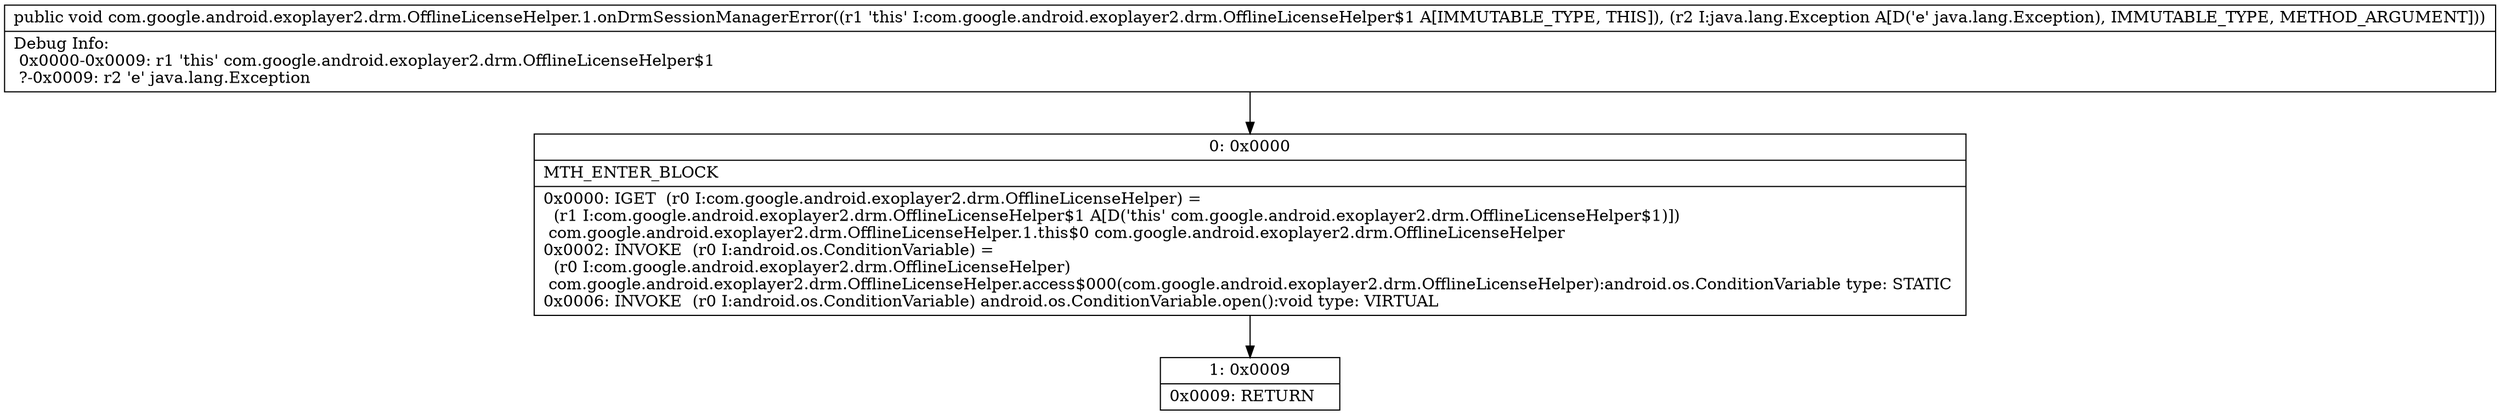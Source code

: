 digraph "CFG forcom.google.android.exoplayer2.drm.OfflineLicenseHelper.1.onDrmSessionManagerError(Ljava\/lang\/Exception;)V" {
Node_0 [shape=record,label="{0\:\ 0x0000|MTH_ENTER_BLOCK\l|0x0000: IGET  (r0 I:com.google.android.exoplayer2.drm.OfflineLicenseHelper) = \l  (r1 I:com.google.android.exoplayer2.drm.OfflineLicenseHelper$1 A[D('this' com.google.android.exoplayer2.drm.OfflineLicenseHelper$1)])\l com.google.android.exoplayer2.drm.OfflineLicenseHelper.1.this$0 com.google.android.exoplayer2.drm.OfflineLicenseHelper \l0x0002: INVOKE  (r0 I:android.os.ConditionVariable) = \l  (r0 I:com.google.android.exoplayer2.drm.OfflineLicenseHelper)\l com.google.android.exoplayer2.drm.OfflineLicenseHelper.access$000(com.google.android.exoplayer2.drm.OfflineLicenseHelper):android.os.ConditionVariable type: STATIC \l0x0006: INVOKE  (r0 I:android.os.ConditionVariable) android.os.ConditionVariable.open():void type: VIRTUAL \l}"];
Node_1 [shape=record,label="{1\:\ 0x0009|0x0009: RETURN   \l}"];
MethodNode[shape=record,label="{public void com.google.android.exoplayer2.drm.OfflineLicenseHelper.1.onDrmSessionManagerError((r1 'this' I:com.google.android.exoplayer2.drm.OfflineLicenseHelper$1 A[IMMUTABLE_TYPE, THIS]), (r2 I:java.lang.Exception A[D('e' java.lang.Exception), IMMUTABLE_TYPE, METHOD_ARGUMENT]))  | Debug Info:\l  0x0000\-0x0009: r1 'this' com.google.android.exoplayer2.drm.OfflineLicenseHelper$1\l  ?\-0x0009: r2 'e' java.lang.Exception\l}"];
MethodNode -> Node_0;
Node_0 -> Node_1;
}

